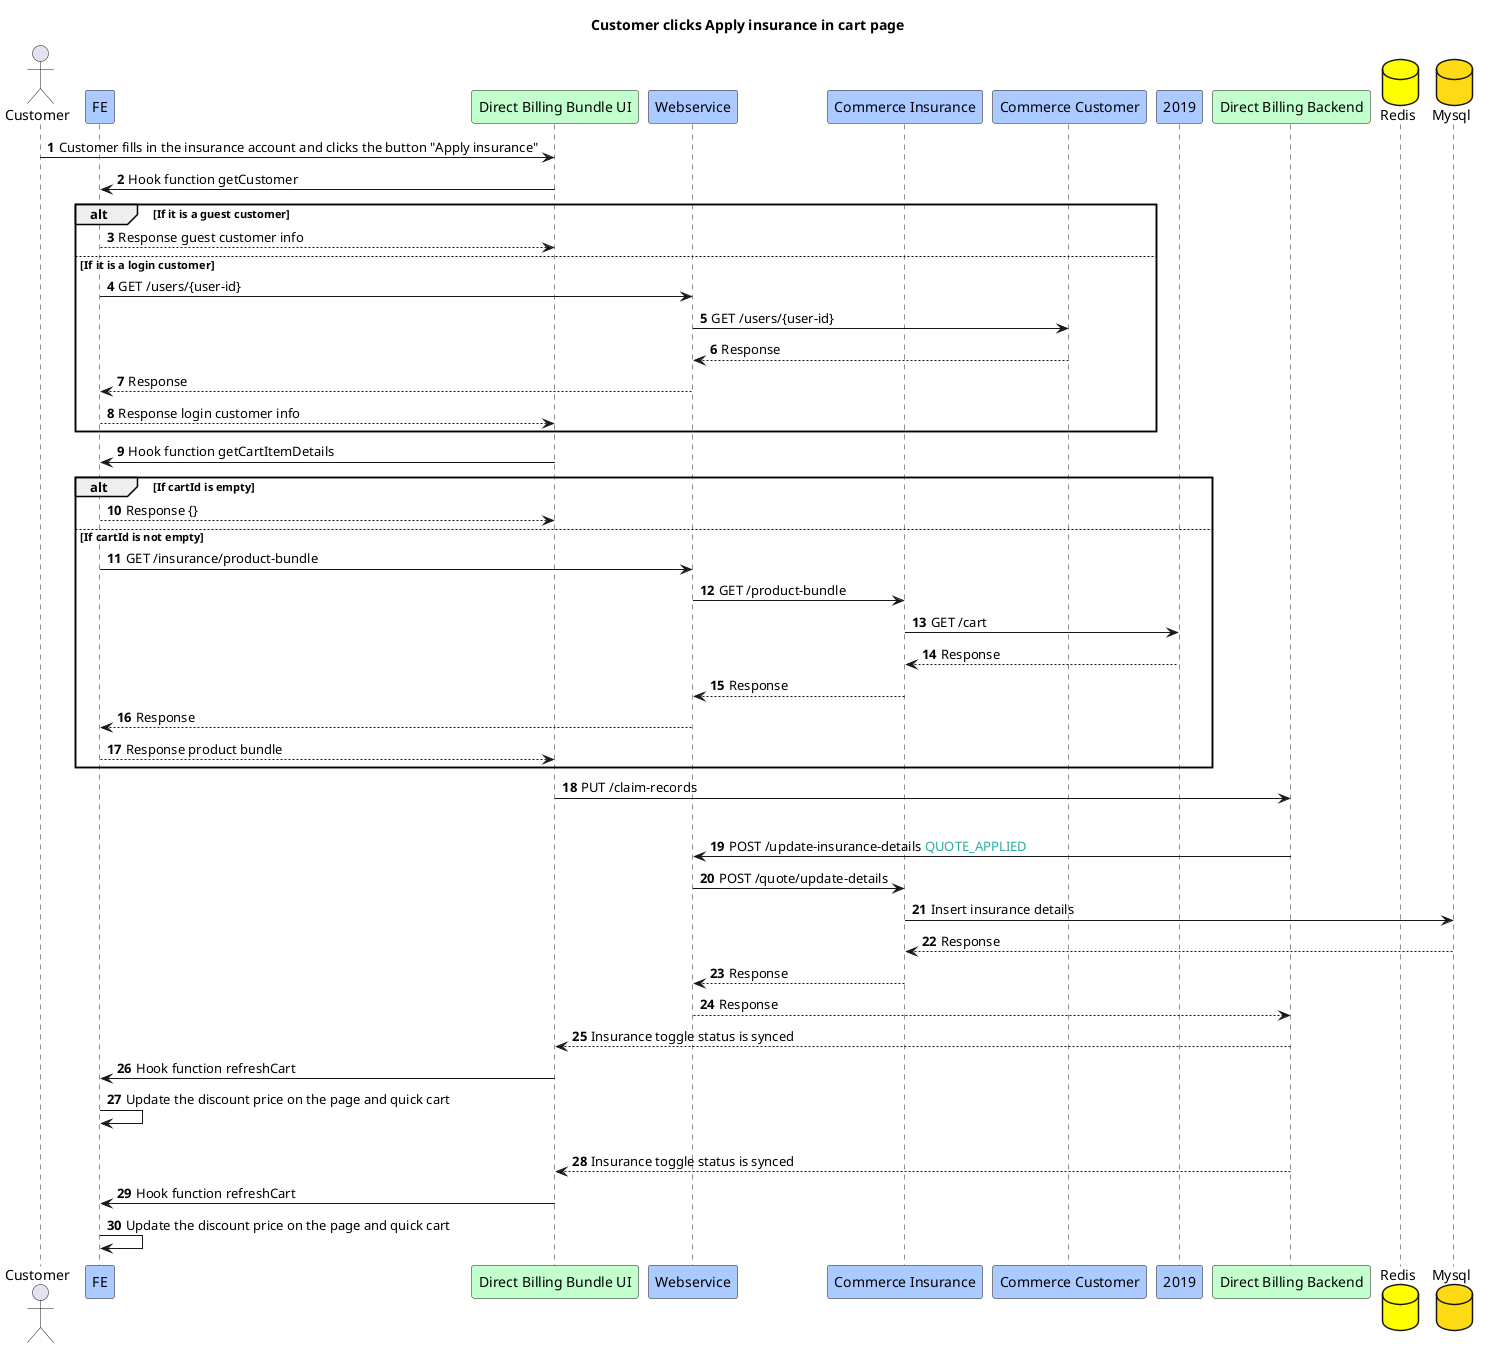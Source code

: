 @startuml
title Customer clicks Apply insurance in cart page
actor Customer
participant FE #abcaff
participant "Direct Billing Bundle UI" #c3ffcd
participant "Webservice" #abcaff
participant "Commerce Insurance" #abcaff
participant "Commerce Customer" #abcaff
participant "2019" #abcaff
participant "Direct Billing Backend" #c3ffcd
database "Redis" #yellow
database "Mysql" #fdda14

autonumber
Customer -> "Direct Billing Bundle UI":Customer fills in the insurance account and clicks the button "Apply insurance"
"Direct Billing Bundle UI" -> FE:Hook function getCustomer

alt If it is a guest customer
    FE --> "Direct Billing Bundle UI":Response guest customer info
else If it is a login customer
    FE -> "Webservice":GET /users/{user-id}
    "Webservice" -> "Commerce Customer":GET /users/{user-id}
    "Commerce Customer" --> "Webservice":Response
    "Webservice" --> FE:Response
    FE --> "Direct Billing Bundle UI":Response login customer info
end

"Direct Billing Bundle UI" -> FE:Hook function getCartItemDetails
alt If cartId is empty
    FE --> "Direct Billing Bundle UI":Response {}
else If cartId is not empty
    FE -> "Webservice":GET /insurance/product-bundle
    "Webservice" -> "Commerce Insurance":GET /product-bundle
    "Commerce Insurance" -> 2019:GET /cart
    2019 --> "Commerce Insurance":Response
    "Commerce Insurance" --> "Webservice":Response
    "Webservice" --> FE:Response
    FE --> "Direct Billing Bundle UI":Response product bundle
end

"Direct Billing Bundle UI" -> "Direct Billing Backend": PUT /claim-records

alt If quote has applied
    "Direct Billing Backend" -> "Webservice":POST /update-insurance-details <font color=#27ad9a>QUOTE_APPLIED
    "Webservice" -> "Commerce Insurance":POST /quote/update-details
    "Commerce Insurance" -> "Mysql":Insert insurance details
    "Mysql" --> "Commerce Insurance":Response
    "Commerce Insurance" --> "Webservice":Response
    "Webservice" --> "Direct Billing Backend":Response
    "Direct Billing Backend" --> "Direct Billing Bundle UI":Insurance toggle status is synced
    "Direct Billing Bundle UI" -> FE:Hook function refreshCart
    FE -> FE:Update the discount price on the page and quick cart
else If the quote has not applied
    "Direct Billing Backend" --> "Direct Billing Bundle UI":Insurance toggle status is synced
    "Direct Billing Bundle UI" -> FE:Hook function refreshCart
    FE -> FE:Update the discount price on the page and quick cart
@enduml


